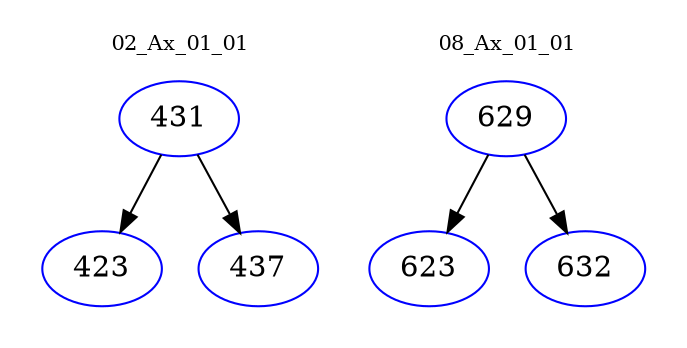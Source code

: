 digraph{
subgraph cluster_0 {
color = white
label = "02_Ax_01_01";
fontsize=10;
T0_431 [label="431", color="blue"]
T0_431 -> T0_423 [color="black"]
T0_423 [label="423", color="blue"]
T0_431 -> T0_437 [color="black"]
T0_437 [label="437", color="blue"]
}
subgraph cluster_1 {
color = white
label = "08_Ax_01_01";
fontsize=10;
T1_629 [label="629", color="blue"]
T1_629 -> T1_623 [color="black"]
T1_623 [label="623", color="blue"]
T1_629 -> T1_632 [color="black"]
T1_632 [label="632", color="blue"]
}
}
